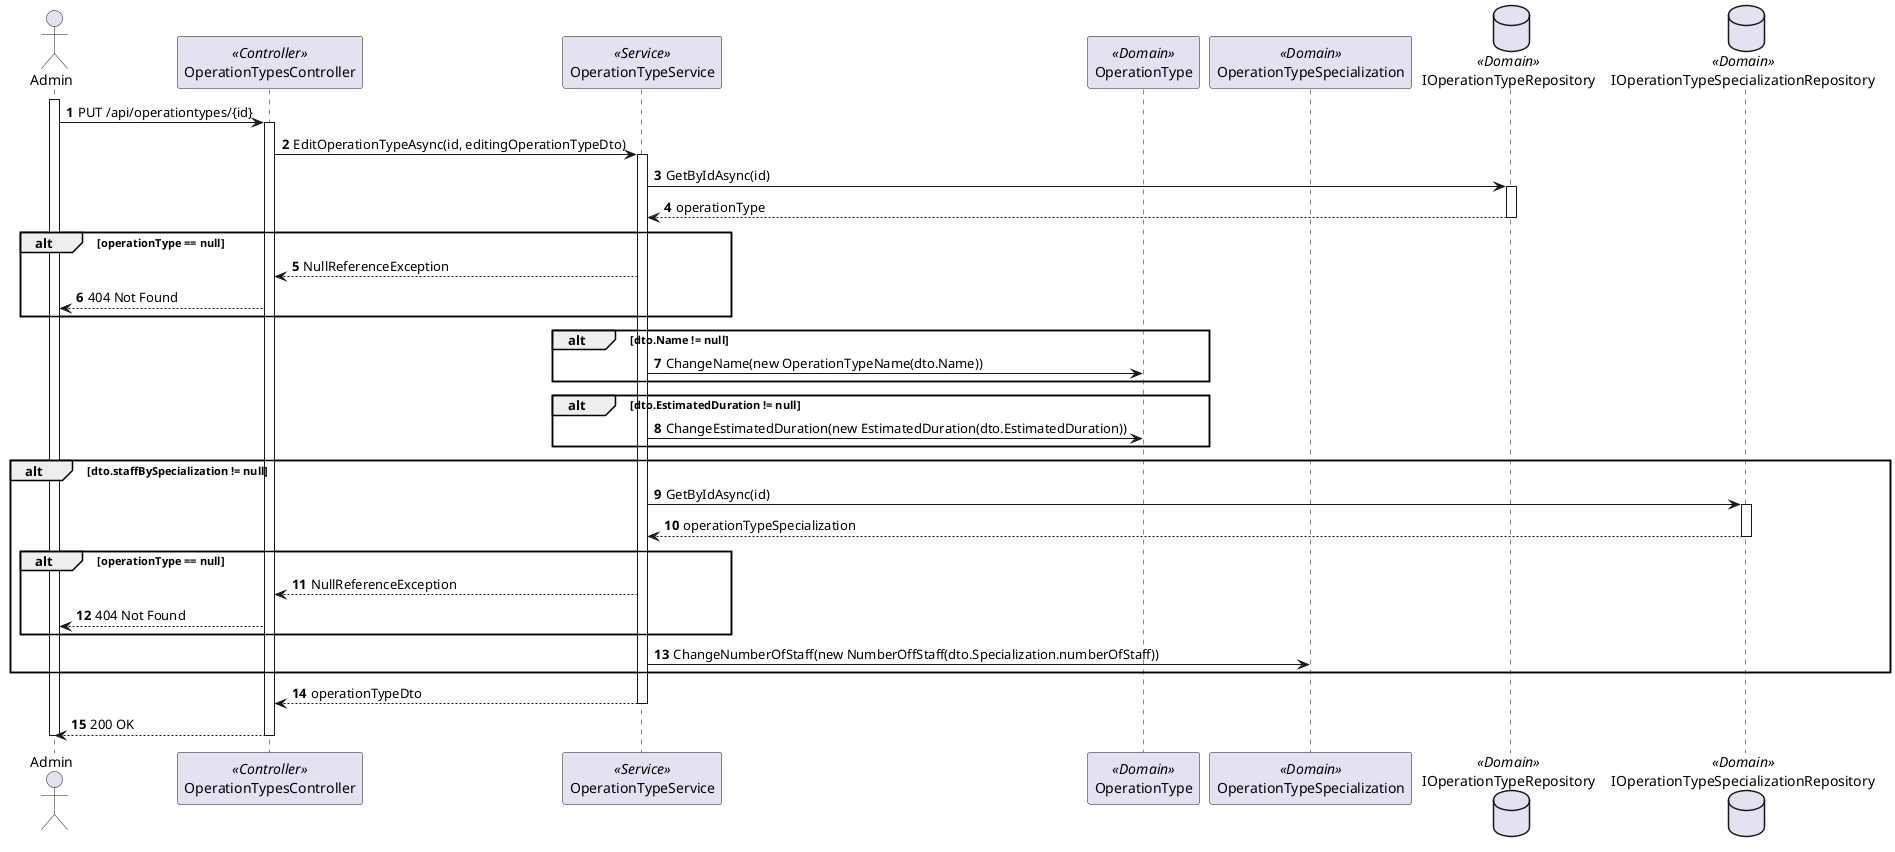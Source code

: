 @startuml process-view-2
autonumber

actor "Admin" as Admin
participant "OperationTypesController" as Controller <<Controller>>
participant "OperationTypeService" as Service <<Service>>
participant "OperationType" as OperationType <<Domain>>
participant "OperationTypeSpecialization" as OperationTypeSpecialization <<Domain>>
database "IOperationTypeRepository" as OperationTypeRepository <<Domain>>
database "IOperationTypeSpecializationRepository" as OperationTypeSpecializationRepository <<Domain>>

activate Admin
    Admin -> Controller : PUT /api/operationtypes/{id}
    activate Controller
        Controller -> Service : EditOperationTypeAsync(id, editingOperationTypeDto)
        activate Service
            Service -> OperationTypeRepository : GetByIdAsync(id)
            activate OperationTypeRepository
                OperationTypeRepository --> Service : operationType
            deactivate OperationTypeRepository
            alt operationType == null
                        Service --> Controller : NullReferenceException
                    Controller --> Admin : 404 Not Found
            end alt
            alt dto.Name != null
                        Service -> OperationType : ChangeName(new OperationTypeName(dto.Name))            
            end alt
            alt dto.EstimatedDuration != null
                        Service -> OperationType : ChangeEstimatedDuration(new EstimatedDuration(dto.EstimatedDuration))            
            end alt
            alt dto.staffBySpecialization != null
                        Service -> OperationTypeSpecializationRepository : GetByIdAsync(id)
                        activate OperationTypeSpecializationRepository
                            OperationTypeSpecializationRepository --> Service : operationTypeSpecialization
                        deactivate OperationTypeSpecializationRepository
                        alt operationType == null
                            Service --> Controller : NullReferenceException
                            Controller --> Admin : 404 Not Found
                        end alt
                        Service -> OperationTypeSpecialization : ChangeNumberOfStaff(new NumberOffStaff(dto.Specialization.numberOfStaff))            
            end alt

            Service --> Controller : operationTypeDto
        deactivate Service
    Controller --> Admin : 200 OK
    deactivate Controller

deactivate Admin